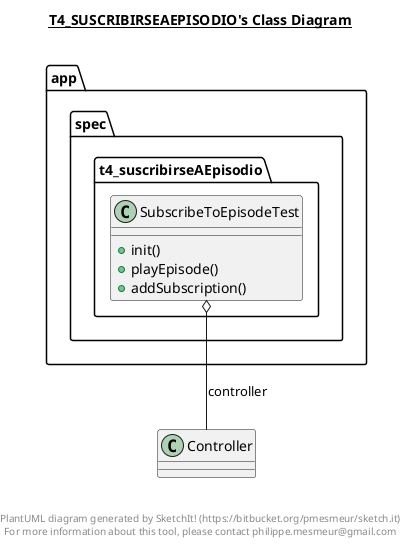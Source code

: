 @startuml

title __T4_SUSCRIBIRSEAEPISODIO's Class Diagram__\n

  package app.spec.t4_suscribirseAEpisodio {
    class SubscribeToEpisodeTest {
        + init()
        + playEpisode()
        + addSubscription()
    }
  }
  

  SubscribeToEpisodeTest o-- Controller : controller


right footer


PlantUML diagram generated by SketchIt! (https://bitbucket.org/pmesmeur/sketch.it)
For more information about this tool, please contact philippe.mesmeur@gmail.com
endfooter

@enduml
